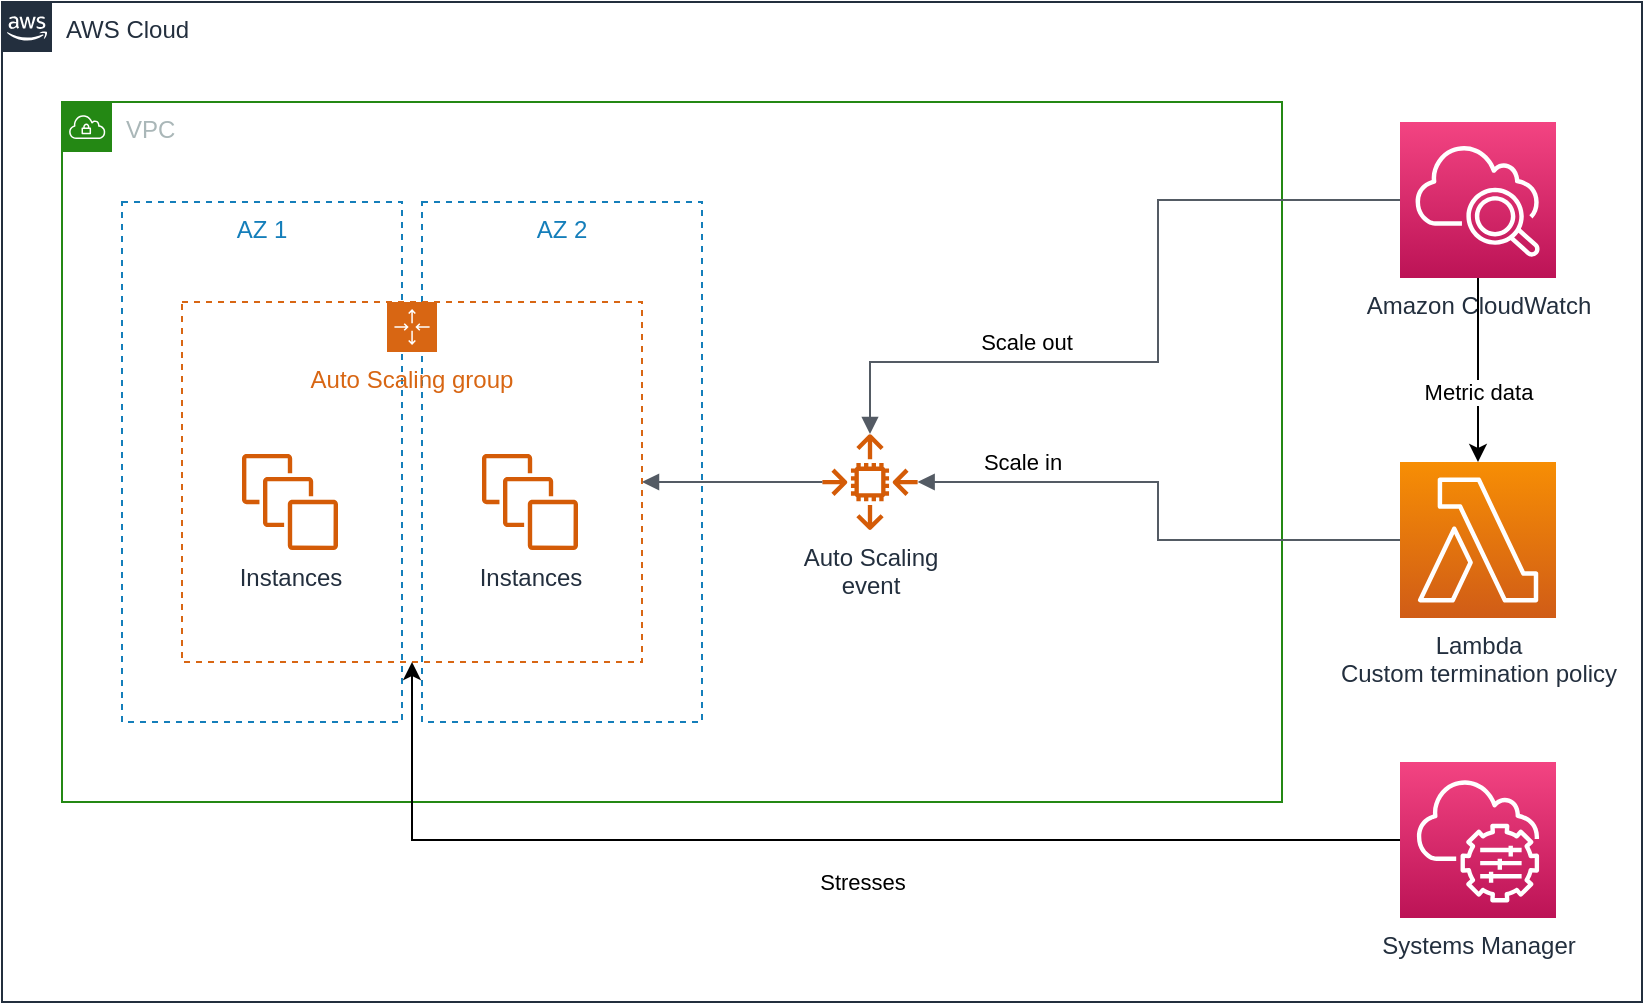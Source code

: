 <mxfile version="16.5.1" type="device" pages="2"><diagram id="gEWIOCoWN-8SWxWK7t9b" name="Page-1"><mxGraphModel dx="1261" dy="783" grid="0" gridSize="10" guides="1" tooltips="1" connect="1" arrows="1" fold="1" page="1" pageScale="1" pageWidth="1654" pageHeight="1169" math="0" shadow="0"><root><mxCell id="0"/><mxCell id="1" parent="0"/><mxCell id="VPIxLI7HJ-kJU-y4jvt2-1" value="AWS Cloud" style="points=[[0,0],[0.25,0],[0.5,0],[0.75,0],[1,0],[1,0.25],[1,0.5],[1,0.75],[1,1],[0.75,1],[0.5,1],[0.25,1],[0,1],[0,0.75],[0,0.5],[0,0.25]];outlineConnect=0;gradientColor=none;html=1;whiteSpace=wrap;fontSize=12;fontStyle=0;container=1;pointerEvents=0;collapsible=0;recursiveResize=0;shape=mxgraph.aws4.group;grIcon=mxgraph.aws4.group_aws_cloud_alt;strokeColor=#232F3E;fillColor=none;verticalAlign=top;align=left;spacingLeft=30;fontColor=#232F3E;dashed=0;" parent="1" vertex="1"><mxGeometry x="20" y="20" width="820" height="500" as="geometry"/></mxCell><mxCell id="VPIxLI7HJ-kJU-y4jvt2-2" value="VPC" style="points=[[0,0],[0.25,0],[0.5,0],[0.75,0],[1,0],[1,0.25],[1,0.5],[1,0.75],[1,1],[0.75,1],[0.5,1],[0.25,1],[0,1],[0,0.75],[0,0.5],[0,0.25]];outlineConnect=0;gradientColor=none;html=1;whiteSpace=wrap;fontSize=12;fontStyle=0;container=1;pointerEvents=0;collapsible=0;recursiveResize=0;shape=mxgraph.aws4.group;grIcon=mxgraph.aws4.group_vpc;strokeColor=#248814;fillColor=none;verticalAlign=top;align=left;spacingLeft=30;fontColor=#AAB7B8;dashed=0;" parent="VPIxLI7HJ-kJU-y4jvt2-1" vertex="1"><mxGeometry x="30" y="50" width="610" height="350" as="geometry"/></mxCell><mxCell id="VPIxLI7HJ-kJU-y4jvt2-3" value="AZ 1" style="fillColor=none;strokeColor=#147EBA;dashed=1;verticalAlign=top;fontStyle=0;fontColor=#147EBA;" parent="VPIxLI7HJ-kJU-y4jvt2-2" vertex="1"><mxGeometry x="30" y="50" width="140" height="260" as="geometry"/></mxCell><mxCell id="VPIxLI7HJ-kJU-y4jvt2-4" value="AZ 2" style="fillColor=none;strokeColor=#147EBA;dashed=1;verticalAlign=top;fontStyle=0;fontColor=#147EBA;" parent="VPIxLI7HJ-kJU-y4jvt2-2" vertex="1"><mxGeometry x="180" y="50" width="140" height="260" as="geometry"/></mxCell><mxCell id="VPIxLI7HJ-kJU-y4jvt2-5" value="Auto Scaling group" style="points=[[0,0],[0.25,0],[0.5,0],[0.75,0],[1,0],[1,0.25],[1,0.5],[1,0.75],[1,1],[0.75,1],[0.5,1],[0.25,1],[0,1],[0,0.75],[0,0.5],[0,0.25]];outlineConnect=0;gradientColor=none;html=1;whiteSpace=wrap;fontSize=12;fontStyle=0;container=1;pointerEvents=0;collapsible=0;recursiveResize=0;shape=mxgraph.aws4.groupCenter;grIcon=mxgraph.aws4.group_auto_scaling_group;grStroke=1;strokeColor=#D86613;fillColor=none;verticalAlign=top;align=center;fontColor=#D86613;dashed=1;spacingTop=25;" parent="VPIxLI7HJ-kJU-y4jvt2-2" vertex="1"><mxGeometry x="60" y="100" width="230" height="180" as="geometry"/></mxCell><mxCell id="VPIxLI7HJ-kJU-y4jvt2-10" value="Instances" style="sketch=0;outlineConnect=0;fontColor=#232F3E;gradientColor=none;fillColor=#D45B07;strokeColor=none;dashed=0;verticalLabelPosition=bottom;verticalAlign=top;align=center;html=1;fontSize=12;fontStyle=0;aspect=fixed;pointerEvents=1;shape=mxgraph.aws4.instances;" parent="VPIxLI7HJ-kJU-y4jvt2-5" vertex="1"><mxGeometry x="150" y="76" width="48" height="48" as="geometry"/></mxCell><mxCell id="VPIxLI7HJ-kJU-y4jvt2-9" value="Instances" style="sketch=0;outlineConnect=0;fontColor=#232F3E;gradientColor=none;fillColor=#D45B07;strokeColor=none;dashed=0;verticalLabelPosition=bottom;verticalAlign=top;align=center;html=1;fontSize=12;fontStyle=0;aspect=fixed;pointerEvents=1;shape=mxgraph.aws4.instances;" parent="VPIxLI7HJ-kJU-y4jvt2-5" vertex="1"><mxGeometry x="30" y="76" width="48" height="48" as="geometry"/></mxCell><mxCell id="VPIxLI7HJ-kJU-y4jvt2-13" value="Auto Scaling&lt;br&gt;event" style="sketch=0;outlineConnect=0;fontColor=#232F3E;gradientColor=none;fillColor=#D45B07;strokeColor=none;dashed=0;verticalLabelPosition=bottom;verticalAlign=top;align=center;html=1;fontSize=12;fontStyle=0;aspect=fixed;pointerEvents=1;shape=mxgraph.aws4.auto_scaling2;" parent="VPIxLI7HJ-kJU-y4jvt2-2" vertex="1"><mxGeometry x="380" y="166" width="48" height="48" as="geometry"/></mxCell><mxCell id="VPIxLI7HJ-kJU-y4jvt2-14" value="" style="edgeStyle=orthogonalEdgeStyle;html=1;endArrow=none;elbow=vertical;startArrow=block;startFill=1;strokeColor=#545B64;rounded=0;exitX=1;exitY=0.5;exitDx=0;exitDy=0;" parent="VPIxLI7HJ-kJU-y4jvt2-2" source="VPIxLI7HJ-kJU-y4jvt2-5" target="VPIxLI7HJ-kJU-y4jvt2-13" edge="1"><mxGeometry width="100" relative="1" as="geometry"><mxPoint x="350" y="240" as="sourcePoint"/><mxPoint x="450" y="240" as="targetPoint"/></mxGeometry></mxCell><mxCell id="VPIxLI7HJ-kJU-y4jvt2-11" value="Amazon CloudWatch" style="sketch=0;points=[[0,0,0],[0.25,0,0],[0.5,0,0],[0.75,0,0],[1,0,0],[0,1,0],[0.25,1,0],[0.5,1,0],[0.75,1,0],[1,1,0],[0,0.25,0],[0,0.5,0],[0,0.75,0],[1,0.25,0],[1,0.5,0],[1,0.75,0]];points=[[0,0,0],[0.25,0,0],[0.5,0,0],[0.75,0,0],[1,0,0],[0,1,0],[0.25,1,0],[0.5,1,0],[0.75,1,0],[1,1,0],[0,0.25,0],[0,0.5,0],[0,0.75,0],[1,0.25,0],[1,0.5,0],[1,0.75,0]];outlineConnect=0;fontColor=#232F3E;gradientColor=#F34482;gradientDirection=north;fillColor=#BC1356;strokeColor=#ffffff;dashed=0;verticalLabelPosition=bottom;verticalAlign=top;align=center;html=1;fontSize=12;fontStyle=0;aspect=fixed;shape=mxgraph.aws4.resourceIcon;resIcon=mxgraph.aws4.cloudwatch_2;" parent="VPIxLI7HJ-kJU-y4jvt2-1" vertex="1"><mxGeometry x="699" y="60" width="78" height="78" as="geometry"/></mxCell><mxCell id="VPIxLI7HJ-kJU-y4jvt2-12" value="Lambda&lt;br&gt;Custom termination policy" style="sketch=0;points=[[0,0,0],[0.25,0,0],[0.5,0,0],[0.75,0,0],[1,0,0],[0,1,0],[0.25,1,0],[0.5,1,0],[0.75,1,0],[1,1,0],[0,0.25,0],[0,0.5,0],[0,0.75,0],[1,0.25,0],[1,0.5,0],[1,0.75,0]];outlineConnect=0;fontColor=#232F3E;gradientColor=#F78E04;gradientDirection=north;fillColor=#D05C17;strokeColor=#ffffff;dashed=0;verticalLabelPosition=bottom;verticalAlign=top;align=center;html=1;fontSize=12;fontStyle=0;aspect=fixed;shape=mxgraph.aws4.resourceIcon;resIcon=mxgraph.aws4.lambda;" parent="VPIxLI7HJ-kJU-y4jvt2-1" vertex="1"><mxGeometry x="699" y="230" width="78" height="78" as="geometry"/></mxCell><mxCell id="VPIxLI7HJ-kJU-y4jvt2-15" value="" style="edgeStyle=orthogonalEdgeStyle;html=1;endArrow=none;elbow=vertical;startArrow=block;startFill=1;strokeColor=#545B64;rounded=0;entryX=0;entryY=0.5;entryDx=0;entryDy=0;entryPerimeter=0;" parent="VPIxLI7HJ-kJU-y4jvt2-1" source="VPIxLI7HJ-kJU-y4jvt2-13" target="VPIxLI7HJ-kJU-y4jvt2-11" edge="1"><mxGeometry width="100" relative="1" as="geometry"><mxPoint x="380" y="290" as="sourcePoint"/><mxPoint x="480" y="290" as="targetPoint"/><Array as="points"><mxPoint x="434" y="180"/><mxPoint x="578" y="180"/><mxPoint x="578" y="99"/></Array></mxGeometry></mxCell><mxCell id="VPIxLI7HJ-kJU-y4jvt2-16" value="Scale out" style="edgeLabel;html=1;align=center;verticalAlign=middle;resizable=0;points=[];" parent="VPIxLI7HJ-kJU-y4jvt2-15" vertex="1" connectable="0"><mxGeometry x="0.466" y="-1" relative="1" as="geometry"><mxPoint x="-85" y="70" as="offset"/></mxGeometry></mxCell><mxCell id="VPIxLI7HJ-kJU-y4jvt2-17" value="" style="edgeStyle=orthogonalEdgeStyle;html=1;endArrow=none;elbow=vertical;startArrow=block;startFill=1;strokeColor=#545B64;rounded=0;entryX=0;entryY=0.5;entryDx=0;entryDy=0;entryPerimeter=0;" parent="VPIxLI7HJ-kJU-y4jvt2-1" source="VPIxLI7HJ-kJU-y4jvt2-13" target="VPIxLI7HJ-kJU-y4jvt2-12" edge="1"><mxGeometry width="100" relative="1" as="geometry"><mxPoint x="380" y="290" as="sourcePoint"/><mxPoint x="480" y="290" as="targetPoint"/><Array as="points"><mxPoint x="578" y="240"/><mxPoint x="578" y="269"/></Array></mxGeometry></mxCell><mxCell id="VPIxLI7HJ-kJU-y4jvt2-18" value="Scale in" style="edgeLabel;html=1;align=center;verticalAlign=middle;resizable=0;points=[];" parent="VPIxLI7HJ-kJU-y4jvt2-17" vertex="1" connectable="0"><mxGeometry x="0.494" y="2" relative="1" as="geometry"><mxPoint x="-121" y="-37" as="offset"/></mxGeometry></mxCell><mxCell id="SW4M7bNP_gAdNXULE1Om-2" value="" style="endArrow=classic;html=1;rounded=0;entryX=0.5;entryY=0;entryDx=0;entryDy=0;entryPerimeter=0;exitX=0.5;exitY=1;exitDx=0;exitDy=0;exitPerimeter=0;" edge="1" parent="VPIxLI7HJ-kJU-y4jvt2-1" source="VPIxLI7HJ-kJU-y4jvt2-11" target="VPIxLI7HJ-kJU-y4jvt2-12"><mxGeometry width="50" height="50" relative="1" as="geometry"><mxPoint x="690" y="190" as="sourcePoint"/><mxPoint x="740" y="140" as="targetPoint"/></mxGeometry></mxCell><mxCell id="SW4M7bNP_gAdNXULE1Om-3" value="Metric&amp;nbsp;data" style="edgeLabel;html=1;align=center;verticalAlign=middle;resizable=0;points=[];" vertex="1" connectable="0" parent="SW4M7bNP_gAdNXULE1Om-2"><mxGeometry x="0.239" y="1" relative="1" as="geometry"><mxPoint x="-1" as="offset"/></mxGeometry></mxCell><mxCell id="SW4M7bNP_gAdNXULE1Om-1" value="Systems Manager" style="sketch=0;points=[[0,0,0],[0.25,0,0],[0.5,0,0],[0.75,0,0],[1,0,0],[0,1,0],[0.25,1,0],[0.5,1,0],[0.75,1,0],[1,1,0],[0,0.25,0],[0,0.5,0],[0,0.75,0],[1,0.25,0],[1,0.5,0],[1,0.75,0]];points=[[0,0,0],[0.25,0,0],[0.5,0,0],[0.75,0,0],[1,0,0],[0,1,0],[0.25,1,0],[0.5,1,0],[0.75,1,0],[1,1,0],[0,0.25,0],[0,0.5,0],[0,0.75,0],[1,0.25,0],[1,0.5,0],[1,0.75,0]];outlineConnect=0;fontColor=#232F3E;gradientColor=#F34482;gradientDirection=north;fillColor=#BC1356;strokeColor=#ffffff;dashed=0;verticalLabelPosition=bottom;verticalAlign=top;align=center;html=1;fontSize=12;fontStyle=0;aspect=fixed;shape=mxgraph.aws4.resourceIcon;resIcon=mxgraph.aws4.systems_manager;" vertex="1" parent="VPIxLI7HJ-kJU-y4jvt2-1"><mxGeometry x="699" y="380" width="78" height="78" as="geometry"/></mxCell><mxCell id="SW4M7bNP_gAdNXULE1Om-4" value="" style="endArrow=classic;html=1;rounded=0;exitX=0;exitY=0.5;exitDx=0;exitDy=0;exitPerimeter=0;entryX=0.5;entryY=1;entryDx=0;entryDy=0;" edge="1" parent="VPIxLI7HJ-kJU-y4jvt2-1" source="SW4M7bNP_gAdNXULE1Om-1" target="VPIxLI7HJ-kJU-y4jvt2-5"><mxGeometry width="50" height="50" relative="1" as="geometry"><mxPoint x="470" y="390" as="sourcePoint"/><mxPoint x="520" y="340" as="targetPoint"/><Array as="points"><mxPoint x="205" y="419"/></Array></mxGeometry></mxCell><mxCell id="SW4M7bNP_gAdNXULE1Om-5" value="Stresses" style="edgeLabel;html=1;align=center;verticalAlign=middle;resizable=0;points=[];" vertex="1" connectable="0" parent="SW4M7bNP_gAdNXULE1Om-4"><mxGeometry x="-0.035" y="-3" relative="1" as="geometry"><mxPoint x="12" y="24" as="offset"/></mxGeometry></mxCell></root></mxGraphModel></diagram><diagram id="YohdfiTTZ4sZeu2Aod1H" name="Page-2"><mxGraphModel dx="946" dy="587" grid="1" gridSize="10" guides="1" tooltips="1" connect="1" arrows="1" fold="1" page="1" pageScale="1" pageWidth="1654" pageHeight="1169" math="0" shadow="0"><root><mxCell id="UAYd6dTRXuwGamn5nqak-0"/><mxCell id="UAYd6dTRXuwGamn5nqak-1" parent="UAYd6dTRXuwGamn5nqak-0"/><mxCell id="UAYd6dTRXuwGamn5nqak-2" value="Generate time window to gather metric data" style="rounded=1;whiteSpace=wrap;html=1;arcSize=40;fontColor=#000000;fillColor=#ffffc0;strokeColor=#ff0000;" vertex="1" parent="UAYd6dTRXuwGamn5nqak-1"><mxGeometry x="20" y="20" width="160" height="50" as="geometry"/></mxCell><mxCell id="UAYd6dTRXuwGamn5nqak-3" value="" style="edgeStyle=orthogonalEdgeStyle;html=1;verticalAlign=bottom;endArrow=open;endSize=8;strokeColor=#ff0000;rounded=0;entryX=0;entryY=0.5;entryDx=0;entryDy=0;" edge="1" source="UAYd6dTRXuwGamn5nqak-2" parent="UAYd6dTRXuwGamn5nqak-1" target="UAYd6dTRXuwGamn5nqak-4"><mxGeometry relative="1" as="geometry"><mxPoint x="230" y="120" as="targetPoint"/></mxGeometry></mxCell><mxCell id="UAYd6dTRXuwGamn5nqak-4" value="Extract instance Ids from the payload sent by EC2 Auto Scaling" style="rounded=1;whiteSpace=wrap;html=1;arcSize=40;fontColor=#000000;fillColor=#ffffc0;strokeColor=#ff0000;" vertex="1" parent="UAYd6dTRXuwGamn5nqak-1"><mxGeometry x="210" y="20" width="220" height="50" as="geometry"/></mxCell><mxCell id="UAYd6dTRXuwGamn5nqak-5" value="" style="edgeStyle=orthogonalEdgeStyle;html=1;verticalAlign=bottom;endArrow=open;endSize=8;strokeColor=#ff0000;rounded=0;entryX=0.5;entryY=0;entryDx=0;entryDy=0;" edge="1" source="UAYd6dTRXuwGamn5nqak-4" parent="UAYd6dTRXuwGamn5nqak-1" target="UAYd6dTRXuwGamn5nqak-6"><mxGeometry relative="1" as="geometry"><mxPoint x="100" y="120" as="targetPoint"/><Array as="points"><mxPoint x="320" y="100"/><mxPoint x="125" y="100"/></Array></mxGeometry></mxCell><mxCell id="UAYd6dTRXuwGamn5nqak-6" value="Retrieve metric data in the time window using those Instance Ids" style="rounded=1;whiteSpace=wrap;html=1;arcSize=40;fontColor=#000000;fillColor=#ffffc0;strokeColor=#ff0000;" vertex="1" parent="UAYd6dTRXuwGamn5nqak-1"><mxGeometry x="20" y="140" width="210" height="50" as="geometry"/></mxCell><mxCell id="UAYd6dTRXuwGamn5nqak-7" value="" style="edgeStyle=orthogonalEdgeStyle;html=1;verticalAlign=bottom;endArrow=open;endSize=8;strokeColor=#ff0000;rounded=0;entryX=0;entryY=0.5;entryDx=0;entryDy=0;exitX=1;exitY=0.5;exitDx=0;exitDy=0;" edge="1" source="UAYd6dTRXuwGamn5nqak-6" parent="UAYd6dTRXuwGamn5nqak-1" target="UAYd6dTRXuwGamn5nqak-8"><mxGeometry relative="1" as="geometry"><mxPoint x="80" y="220" as="targetPoint"/><mxPoint x="270" y="170" as="sourcePoint"/><Array as="points"><mxPoint x="280" y="165"/><mxPoint x="280" y="165"/></Array></mxGeometry></mxCell><mxCell id="UAYd6dTRXuwGamn5nqak-8" value="Identify idle instances using metric data" style="rounded=1;whiteSpace=wrap;html=1;arcSize=40;fontColor=#000000;fillColor=#ffffc0;strokeColor=#ff0000;" vertex="1" parent="UAYd6dTRXuwGamn5nqak-1"><mxGeometry x="260" y="140" width="140" height="50" as="geometry"/></mxCell><mxCell id="UAYd6dTRXuwGamn5nqak-9" value="" style="edgeStyle=orthogonalEdgeStyle;html=1;verticalAlign=bottom;endArrow=open;endSize=8;strokeColor=#ff0000;rounded=0;exitX=1;exitY=0.5;exitDx=0;exitDy=0;entryX=0;entryY=0.5;entryDx=0;entryDy=0;" edge="1" source="UAYd6dTRXuwGamn5nqak-8" parent="UAYd6dTRXuwGamn5nqak-1" target="UAYd6dTRXuwGamn5nqak-10"><mxGeometry relative="1" as="geometry"><mxPoint x="390" y="240" as="targetPoint"/></mxGeometry></mxCell><mxCell id="UAYd6dTRXuwGamn5nqak-10" value="Return selected instance Ids" style="rounded=1;whiteSpace=wrap;html=1;arcSize=40;fontColor=#000000;fillColor=#ffffc0;strokeColor=#ff0000;" vertex="1" parent="UAYd6dTRXuwGamn5nqak-1"><mxGeometry x="430" y="140" width="120" height="50" as="geometry"/></mxCell><mxCell id="UAYd6dTRXuwGamn5nqak-11" value="" style="edgeStyle=orthogonalEdgeStyle;html=1;verticalAlign=bottom;endArrow=open;endSize=8;strokeColor=#ff0000;rounded=0;entryX=0;entryY=0.5;entryDx=0;entryDy=0;" edge="1" source="UAYd6dTRXuwGamn5nqak-10" parent="UAYd6dTRXuwGamn5nqak-1" target="UAYd6dTRXuwGamn5nqak-14"><mxGeometry relative="1" as="geometry"><mxPoint x="560" y="250" as="targetPoint"/></mxGeometry></mxCell><mxCell id="UAYd6dTRXuwGamn5nqak-14" value="" style="ellipse;html=1;shape=endState;fillColor=#000000;strokeColor=#ff0000;" vertex="1" parent="UAYd6dTRXuwGamn5nqak-1"><mxGeometry x="590" y="150" width="30" height="30" as="geometry"/></mxCell></root></mxGraphModel></diagram></mxfile>